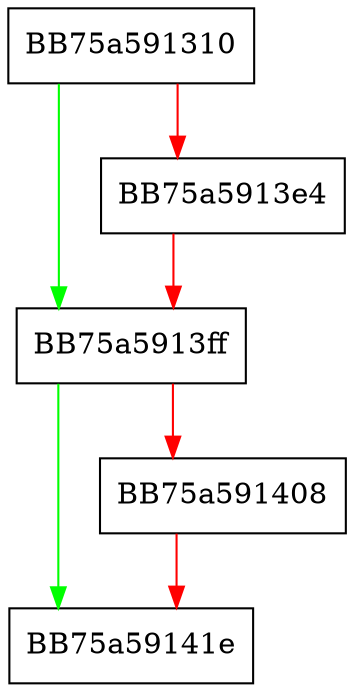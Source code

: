 digraph ThrottleFileChangeExOverwriteInfo {
  node [shape="box"];
  graph [splines=ortho];
  BB75a591310 -> BB75a5913ff [color="green"];
  BB75a591310 -> BB75a5913e4 [color="red"];
  BB75a5913e4 -> BB75a5913ff [color="red"];
  BB75a5913ff -> BB75a59141e [color="green"];
  BB75a5913ff -> BB75a591408 [color="red"];
  BB75a591408 -> BB75a59141e [color="red"];
}
